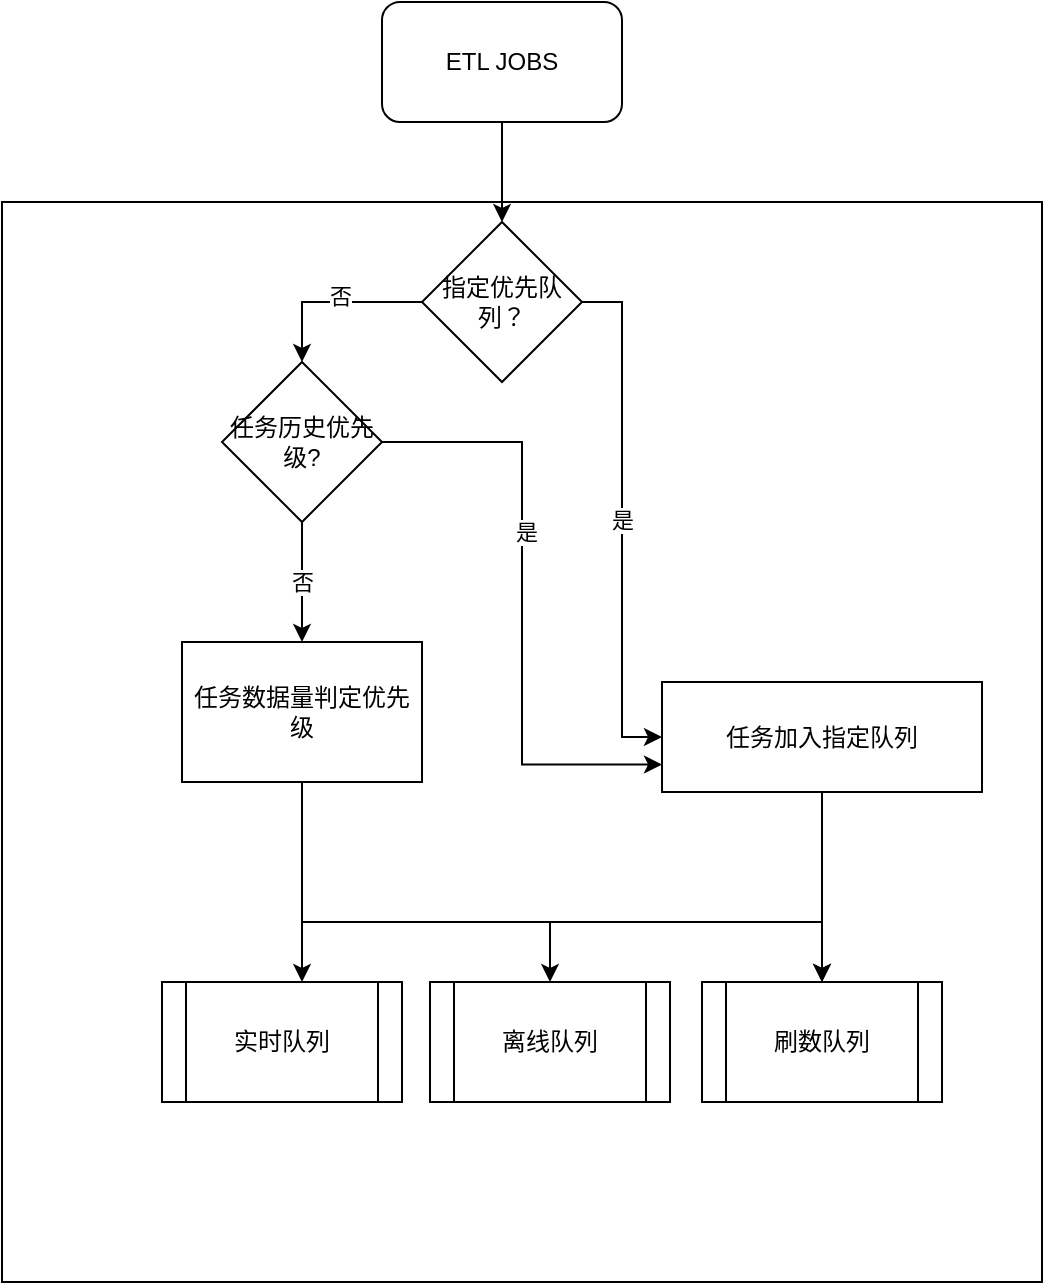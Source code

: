<mxfile version="16.2.2" type="github">
  <diagram id="wByTLE0E93aZnK7cTjbl" name="Page-1">
    <mxGraphModel dx="1186" dy="708" grid="1" gridSize="10" guides="1" tooltips="1" connect="1" arrows="1" fold="1" page="1" pageScale="1" pageWidth="827" pageHeight="1169" math="0" shadow="0">
      <root>
        <mxCell id="0" />
        <mxCell id="1" parent="0" />
        <mxCell id="0wO0rwzhLb_QAhRfeM1H-2" value="" style="rounded=0;whiteSpace=wrap;html=1;" vertex="1" parent="1">
          <mxGeometry x="140" y="150" width="520" height="540" as="geometry" />
        </mxCell>
        <mxCell id="0wO0rwzhLb_QAhRfeM1H-6" style="edgeStyle=orthogonalEdgeStyle;rounded=0;orthogonalLoop=1;jettySize=auto;html=1;exitX=0.5;exitY=1;exitDx=0;exitDy=0;entryX=0.5;entryY=0;entryDx=0;entryDy=0;" edge="1" parent="1" source="0wO0rwzhLb_QAhRfeM1H-1">
          <mxGeometry relative="1" as="geometry">
            <mxPoint x="390" y="160" as="targetPoint" />
          </mxGeometry>
        </mxCell>
        <mxCell id="0wO0rwzhLb_QAhRfeM1H-1" value="ETL JOBS" style="rounded=1;whiteSpace=wrap;html=1;" vertex="1" parent="1">
          <mxGeometry x="330" y="50" width="120" height="60" as="geometry" />
        </mxCell>
        <mxCell id="0wO0rwzhLb_QAhRfeM1H-11" value="是" style="edgeStyle=orthogonalEdgeStyle;rounded=0;orthogonalLoop=1;jettySize=auto;html=1;exitX=1;exitY=0.5;exitDx=0;exitDy=0;entryX=0;entryY=0.5;entryDx=0;entryDy=0;" edge="1" parent="1" source="0wO0rwzhLb_QAhRfeM1H-8" target="0wO0rwzhLb_QAhRfeM1H-10">
          <mxGeometry relative="1" as="geometry" />
        </mxCell>
        <mxCell id="0wO0rwzhLb_QAhRfeM1H-14" style="edgeStyle=orthogonalEdgeStyle;rounded=0;orthogonalLoop=1;jettySize=auto;html=1;exitX=0;exitY=0.5;exitDx=0;exitDy=0;entryX=0.5;entryY=0;entryDx=0;entryDy=0;" edge="1" parent="1" source="0wO0rwzhLb_QAhRfeM1H-8" target="0wO0rwzhLb_QAhRfeM1H-13">
          <mxGeometry relative="1" as="geometry" />
        </mxCell>
        <mxCell id="0wO0rwzhLb_QAhRfeM1H-15" value="否" style="edgeLabel;html=1;align=center;verticalAlign=middle;resizable=0;points=[];" vertex="1" connectable="0" parent="0wO0rwzhLb_QAhRfeM1H-14">
          <mxGeometry x="-0.089" y="-3" relative="1" as="geometry">
            <mxPoint as="offset" />
          </mxGeometry>
        </mxCell>
        <mxCell id="0wO0rwzhLb_QAhRfeM1H-8" value="指定优先队列？" style="rhombus;whiteSpace=wrap;html=1;" vertex="1" parent="1">
          <mxGeometry x="350" y="160" width="80" height="80" as="geometry" />
        </mxCell>
        <mxCell id="0wO0rwzhLb_QAhRfeM1H-38" style="edgeStyle=orthogonalEdgeStyle;rounded=0;orthogonalLoop=1;jettySize=auto;html=1;exitX=0.5;exitY=1;exitDx=0;exitDy=0;elbow=vertical;" edge="1" parent="1" source="0wO0rwzhLb_QAhRfeM1H-10">
          <mxGeometry relative="1" as="geometry">
            <mxPoint x="550" y="540" as="targetPoint" />
          </mxGeometry>
        </mxCell>
        <mxCell id="0wO0rwzhLb_QAhRfeM1H-10" value="任务加入指定队列" style="rounded=0;whiteSpace=wrap;html=1;" vertex="1" parent="1">
          <mxGeometry x="470" y="390" width="160" height="55" as="geometry" />
        </mxCell>
        <mxCell id="0wO0rwzhLb_QAhRfeM1H-20" style="edgeStyle=orthogonalEdgeStyle;rounded=0;orthogonalLoop=1;jettySize=auto;html=1;entryX=0;entryY=0.75;entryDx=0;entryDy=0;" edge="1" parent="1" source="0wO0rwzhLb_QAhRfeM1H-13" target="0wO0rwzhLb_QAhRfeM1H-10">
          <mxGeometry relative="1" as="geometry" />
        </mxCell>
        <mxCell id="0wO0rwzhLb_QAhRfeM1H-21" value="是" style="edgeLabel;html=1;align=center;verticalAlign=middle;resizable=0;points=[];" vertex="1" connectable="0" parent="0wO0rwzhLb_QAhRfeM1H-20">
          <mxGeometry x="-0.239" y="2" relative="1" as="geometry">
            <mxPoint as="offset" />
          </mxGeometry>
        </mxCell>
        <mxCell id="0wO0rwzhLb_QAhRfeM1H-24" value="否" style="edgeStyle=orthogonalEdgeStyle;rounded=0;orthogonalLoop=1;jettySize=auto;html=1;exitX=0.5;exitY=1;exitDx=0;exitDy=0;entryX=0.5;entryY=0;entryDx=0;entryDy=0;" edge="1" parent="1" source="0wO0rwzhLb_QAhRfeM1H-13" target="0wO0rwzhLb_QAhRfeM1H-23">
          <mxGeometry relative="1" as="geometry" />
        </mxCell>
        <mxCell id="0wO0rwzhLb_QAhRfeM1H-13" value="任务历史优先级?" style="rhombus;whiteSpace=wrap;html=1;" vertex="1" parent="1">
          <mxGeometry x="250" y="230" width="80" height="80" as="geometry" />
        </mxCell>
        <mxCell id="0wO0rwzhLb_QAhRfeM1H-16" value="实时队列" style="shape=process;whiteSpace=wrap;html=1;backgroundOutline=1;" vertex="1" parent="1">
          <mxGeometry x="220" y="540" width="120" height="60" as="geometry" />
        </mxCell>
        <mxCell id="0wO0rwzhLb_QAhRfeM1H-17" value="离线队列" style="shape=process;whiteSpace=wrap;html=1;backgroundOutline=1;" vertex="1" parent="1">
          <mxGeometry x="354" y="540" width="120" height="60" as="geometry" />
        </mxCell>
        <mxCell id="0wO0rwzhLb_QAhRfeM1H-18" value="刷数队列" style="shape=process;whiteSpace=wrap;html=1;backgroundOutline=1;" vertex="1" parent="1">
          <mxGeometry x="490" y="540" width="120" height="60" as="geometry" />
        </mxCell>
        <mxCell id="0wO0rwzhLb_QAhRfeM1H-34" value="" style="edgeStyle=elbowEdgeStyle;rounded=0;orthogonalLoop=1;jettySize=auto;elbow=vertical;html=1;" edge="1" parent="1" source="0wO0rwzhLb_QAhRfeM1H-23" target="0wO0rwzhLb_QAhRfeM1H-16">
          <mxGeometry relative="1" as="geometry">
            <Array as="points">
              <mxPoint x="290" y="480" />
              <mxPoint x="280" y="460" />
            </Array>
          </mxGeometry>
        </mxCell>
        <mxCell id="0wO0rwzhLb_QAhRfeM1H-23" value="任务数据量判定优先级" style="rounded=0;whiteSpace=wrap;html=1;" vertex="1" parent="1">
          <mxGeometry x="230" y="370" width="120" height="70" as="geometry" />
        </mxCell>
        <mxCell id="0wO0rwzhLb_QAhRfeM1H-36" value="" style="endArrow=classic;html=1;rounded=0;elbow=vertical;entryX=0.5;entryY=0;entryDx=0;entryDy=0;edgeStyle=orthogonalEdgeStyle;" edge="1" parent="1" target="0wO0rwzhLb_QAhRfeM1H-17">
          <mxGeometry width="50" height="50" relative="1" as="geometry">
            <mxPoint x="290" y="490" as="sourcePoint" />
            <mxPoint x="350" y="480" as="targetPoint" />
            <Array as="points">
              <mxPoint x="290" y="510" />
              <mxPoint x="414" y="510" />
            </Array>
          </mxGeometry>
        </mxCell>
        <mxCell id="0wO0rwzhLb_QAhRfeM1H-37" value="" style="endArrow=classic;html=1;rounded=0;elbow=vertical;entryX=0.5;entryY=0;entryDx=0;entryDy=0;edgeStyle=orthogonalEdgeStyle;" edge="1" parent="1" target="0wO0rwzhLb_QAhRfeM1H-18">
          <mxGeometry width="50" height="50" relative="1" as="geometry">
            <mxPoint x="420" y="510" as="sourcePoint" />
            <mxPoint x="500" y="480" as="targetPoint" />
            <Array as="points">
              <mxPoint x="410" y="510" />
              <mxPoint x="550" y="510" />
            </Array>
          </mxGeometry>
        </mxCell>
      </root>
    </mxGraphModel>
  </diagram>
</mxfile>

